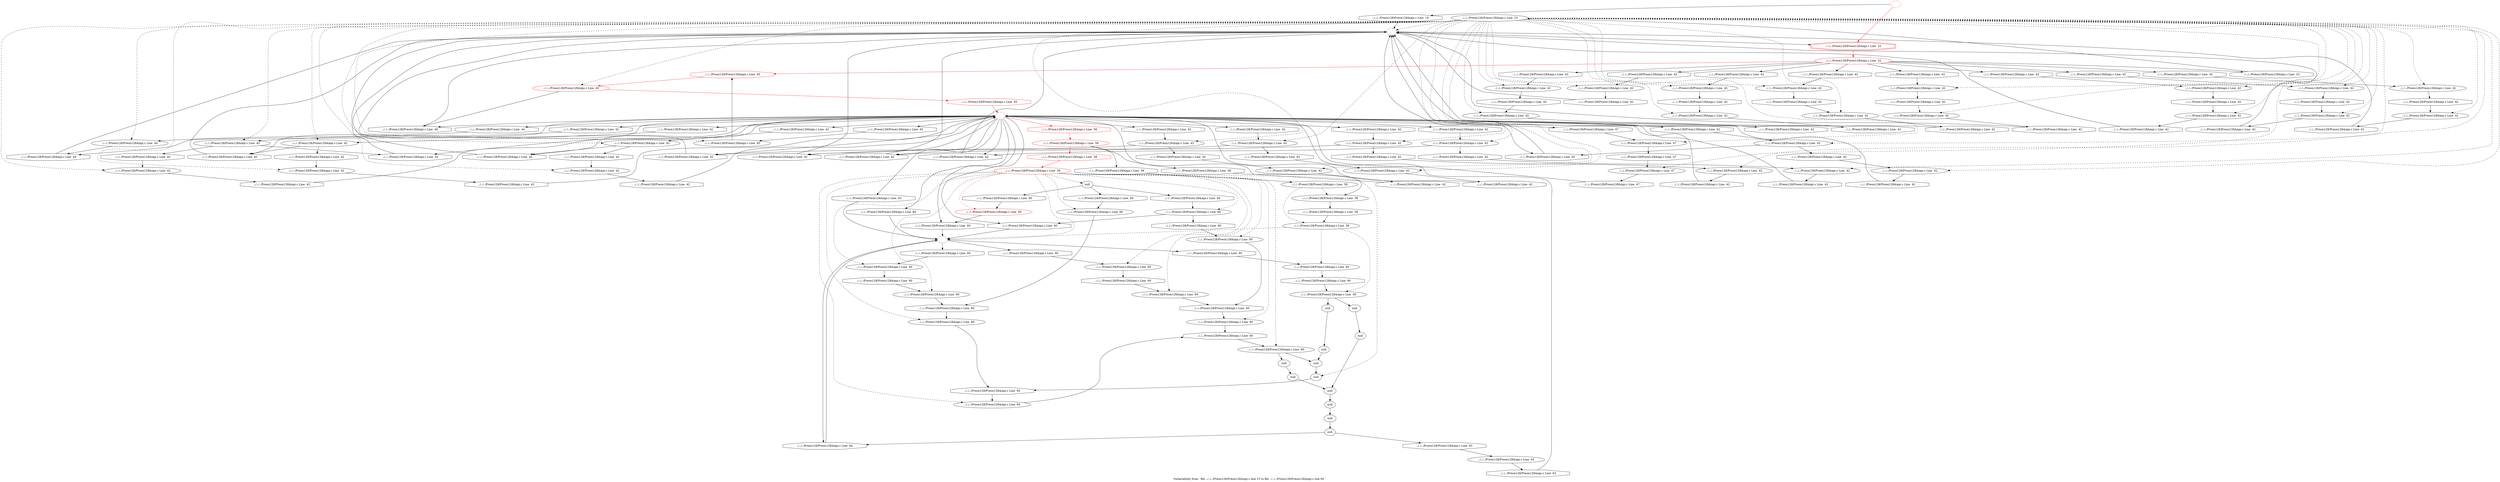 digraph "Vulnerability from 'file ../../../Preon128/Preon128A/api.c line 15 to file ../../../Preon128/Preon128A/api.c line 60 '  "{
label="Vulnerability from  'file ../../../Preon128/Preon128A/api.c line 15 to file ../../../Preon128/Preon128A/api.c line 60 ' ";
node_3002[shape=ellipse,style=solid,label="../../../Preon128/Preon128A/api.c Line  23"]
node_2997[shape=ellipse,style=dashed,label=""]
"node_3002"->"node_2997" [style=dashed]
node_3084[shape=ellipse,style=solid,label="../../../Preon128/Preon128A/api.c Line  42"]
"node_3002"->"node_3084" [style=dashed]
node_3091[shape=ellipse,style=solid,label="../../../Preon128/Preon128A/api.c Line  44"]
"node_3002"->"node_3091" [style=dashed]
node_3071[shape=ellipse,style=solid,label="../../../Preon128/Preon128A/api.c Line  42"]
"node_3002"->"node_3071" [style=dashed]
node_3035[shape=ellipse,style=solid,label="../../../Preon128/Preon128A/api.c Line  42"]
"node_3002"->"node_3035" [style=dashed]
node_3094[shape=ellipse,style=solid,label="../../../Preon128/Preon128A/api.c Line  45"]
"node_3002"->"node_3094" [style=dashed]
node_3026[shape=ellipse,style=solid,label="../../../Preon128/Preon128A/api.c Line  42"]
"node_3002"->"node_3026" [style=dashed]
node_3080[shape=ellipse,style=solid,label="../../../Preon128/Preon128A/api.c Line  42"]
"node_3002"->"node_3080" [style=dashed]
node_3008[shape=ellipse,style=solid,label="../../../Preon128/Preon128A/api.c Line  42"]
"node_3002"->"node_3008" [style=dashed]
node_3073[shape=ellipse,style=solid,label="../../../Preon128/Preon128A/api.c Line  42"]
"node_3002"->"node_3073" [style=dashed]
node_3006[shape=ellipse,style=solid,label="../../../Preon128/Preon128A/api.c Line  42"]
"node_3002"->"node_3006" [style=dashed]
node_3040[shape=ellipse,style=solid,label="../../../Preon128/Preon128A/api.c Line  42"]
"node_3002"->"node_3040" [style=dashed]
node_3028[shape=ellipse,style=solid,label="../../../Preon128/Preon128A/api.c Line  42"]
"node_3002"->"node_3028" [style=dashed]
node_3096[shape=ellipse,style=solid,label="../../../Preon128/Preon128A/api.c Line  45", color=red]
"node_3002"->"node_3096" [style=dashed]
node_3051[shape=ellipse,style=solid,label="../../../Preon128/Preon128A/api.c Line  42"]
"node_3002"->"node_3051" [style=dashed]
node_3004[shape=ellipse,style=solid,label="../../../Preon128/Preon128A/api.c Line  42"]
"node_3002"->"node_3004" [style=dashed]
node_3100[shape=ellipse,style=solid,label="../../../Preon128/Preon128A/api.c Line  47"]
"node_3002"->"node_3100" [style=dashed]
node_3102[shape=ellipse,style=solid,label="../../../Preon128/Preon128A/api.c Line  47"]
"node_3002"->"node_3102" [style=dashed]
node_3042[shape=ellipse,style=solid,label="../../../Preon128/Preon128A/api.c Line  42"]
"node_3002"->"node_3042" [style=dashed]
node_3017[shape=ellipse,style=solid,label="../../../Preon128/Preon128A/api.c Line  42"]
"node_3002"->"node_3017" [style=dashed]
node_3015[shape=ellipse,style=solid,label="../../../Preon128/Preon128A/api.c Line  42"]
"node_3002"->"node_3015" [style=dashed]
node_3082[shape=ellipse,style=solid,label="../../../Preon128/Preon128A/api.c Line  42"]
"node_3002"->"node_3082" [style=dashed]
node_3013[shape=ellipse,style=solid,label="../../../Preon128/Preon128A/api.c Line  42"]
"node_3002"->"node_3013" [style=dashed]
node_3053[shape=ellipse,style=solid,label="../../../Preon128/Preon128A/api.c Line  42"]
"node_3002"->"node_3053" [style=dashed]
node_3069[shape=ellipse,style=solid,label="../../../Preon128/Preon128A/api.c Line  42"]
"node_3002"->"node_3069" [style=dashed]
node_3062[shape=ellipse,style=solid,label="../../../Preon128/Preon128A/api.c Line  42"]
"node_3002"->"node_3062" [style=dashed]
node_3019[shape=ellipse,style=solid,label="../../../Preon128/Preon128A/api.c Line  42"]
"node_3002"->"node_3019" [style=dashed]
node_3024[shape=ellipse,style=solid,label="../../../Preon128/Preon128A/api.c Line  42"]
"node_3002"->"node_3024" [style=dashed]
node_3037[shape=ellipse,style=solid,label="../../../Preon128/Preon128A/api.c Line  42"]
"node_3002"->"node_3037" [style=dashed]
node_3030[shape=ellipse,style=solid,label="../../../Preon128/Preon128A/api.c Line  42"]
"node_3002"->"node_3030" [style=dashed]
node_3064[shape=ellipse,style=solid,label="../../../Preon128/Preon128A/api.c Line  42"]
"node_3002"->"node_3064" [style=dashed]
node_3049[shape=ellipse,style=solid,label="../../../Preon128/Preon128A/api.c Line  42"]
"node_3002"->"node_3049" [style=dashed]
node_3075[shape=ellipse,style=solid,label="../../../Preon128/Preon128A/api.c Line  42"]
"node_3002"->"node_3075" [style=dashed]
node_3086[shape=ellipse,style=solid,label="../../../Preon128/Preon128A/api.c Line  42"]
"node_3002"->"node_3086" [style=dashed]
node_3060[shape=ellipse,style=solid,label="../../../Preon128/Preon128A/api.c Line  42"]
"node_3002"->"node_3060" [style=dashed]
node_3047[shape=ellipse,style=solid,label="../../../Preon128/Preon128A/api.c Line  42"]
"node_3002"->"node_3047" [style=dashed]
node_3058[shape=ellipse,style=solid,label="../../../Preon128/Preon128A/api.c Line  42"]
"node_3002"->"node_3058" [style=dashed]
node_3001[shape=doubleoctagon,style=solid,label="../../../Preon128/Preon128A/api.c Line  22", color=red]
node_3000[shape=ellipse,style=solid,label="../../../Preon128/Preon128A/api.c Line  22", color=red]
"node_3001"->"node_3000" [color=red]
node_3003[shape=octagon,style=solid,label="../../../Preon128/Preon128A/api.c Line  23"]
"node_3000"->"node_3003"
node_3036[shape=octagon,style=solid,label="../../../Preon128/Preon128A/api.c Line  42"]
"node_3000"->"node_3036"
node_3005[shape=octagon,style=solid,label="../../../Preon128/Preon128A/api.c Line  42"]
"node_3000"->"node_3005"
node_3097[shape=octagon,style=solid,label="../../../Preon128/Preon128A/api.c Line  45", color=red]
"node_3000"->"node_3097" [color=red]
node_3070[shape=octagon,style=solid,label="../../../Preon128/Preon128A/api.c Line  42"]
"node_3000"->"node_3070"
node_3025[shape=octagon,style=solid,label="../../../Preon128/Preon128A/api.c Line  42"]
"node_3000"->"node_3025"
node_3081[shape=octagon,style=solid,label="../../../Preon128/Preon128A/api.c Line  42"]
"node_3000"->"node_3081"
node_3014[shape=octagon,style=solid,label="../../../Preon128/Preon128A/api.c Line  42"]
"node_3000"->"node_3014"
node_3048[shape=octagon,style=solid,label="../../../Preon128/Preon128A/api.c Line  42"]
"node_3000"->"node_3048"
node_3059[shape=octagon,style=solid,label="../../../Preon128/Preon128A/api.c Line  42"]
"node_3000"->"node_3059"
node_2999[shape=ellipse,style=dashed,label="", color=red]
"node_2999"->"node_3001" [color=red]
node_2998[shape=octagon,style=solid,label="../../../Preon128/Preon128A/api.c Line  19"]
"node_2999"->"node_2998"
"node_2998"->"node_2997"
"node_2997"->"node_3001"
node_2996[shape=ellipse,style=dashed,label="", color=red]
node_3067[shape=octagon,style=solid,label="../../../Preon128/Preon128A/api.c Line  42"]
"node_2996"->"node_3067"
node_3089[shape=octagon,style=solid,label="../../../Preon128/Preon128A/api.c Line  42"]
"node_2996"->"node_3089"
node_3092[shape=octagon,style=solid,label="../../../Preon128/Preon128A/api.c Line  44"]
"node_2996"->"node_3092"
node_3093[shape=octagon,style=solid,label="../../../Preon128/Preon128A/api.c Line  44"]
"node_2996"->"node_3093"
node_3078[shape=octagon,style=solid,label="../../../Preon128/Preon128A/api.c Line  42"]
"node_2996"->"node_3078"
node_3007[shape=octagon,style=solid,label="../../../Preon128/Preon128A/api.c Line  42"]
"node_2996"->"node_3007"
node_3134[shape=octagon,style=solid,label="../../../Preon128/Preon128A/api.c Line  60"]
"node_2996"->"node_3134"
node_3074[shape=octagon,style=solid,label="../../../Preon128/Preon128A/api.c Line  42"]
"node_2996"->"node_3074"
node_3095[shape=octagon,style=solid,label="../../../Preon128/Preon128A/api.c Line  45"]
"node_2996"->"node_3095"
node_3159[shape=octagon,style=solid,label="../../../Preon128/Preon128A/api.c Line  62"]
"node_2996"->"node_3159"
node_3011[shape=octagon,style=solid,label="../../../Preon128/Preon128A/api.c Line  42"]
"node_2996"->"node_3011"
node_3041[shape=octagon,style=solid,label="../../../Preon128/Preon128A/api.c Line  42"]
"node_2996"->"node_3041"
node_3052[shape=octagon,style=solid,label="../../../Preon128/Preon128A/api.c Line  42"]
"node_2996"->"node_3052"
node_3099[shape=octagon,style=solid,label="../../../Preon128/Preon128A/api.c Line  46"]
"node_2996"->"node_3099"
node_3101[shape=octagon,style=solid,label="../../../Preon128/Preon128A/api.c Line  47"]
"node_2996"->"node_3101"
node_3018[shape=octagon,style=solid,label="../../../Preon128/Preon128A/api.c Line  42"]
"node_2996"->"node_3018"
node_3045[shape=octagon,style=solid,label="../../../Preon128/Preon128A/api.c Line  42"]
"node_2996"->"node_3045"
node_3105[shape=octagon,style=solid,label="../../../Preon128/Preon128A/api.c Line  56", color=red]
"node_2996"->"node_3105" [color=red]
node_3029[shape=octagon,style=solid,label="../../../Preon128/Preon128A/api.c Line  42"]
"node_2996"->"node_3029"
node_3113[shape=octagon,style=solid,label="../../../Preon128/Preon128A/api.c Line  60"]
"node_2996"->"node_3113"
node_3085[shape=octagon,style=solid,label="../../../Preon128/Preon128A/api.c Line  42"]
"node_2996"->"node_3085"
node_3033[shape=octagon,style=solid,label="../../../Preon128/Preon128A/api.c Line  42"]
"node_2996"->"node_3033"
node_3150[shape=octagon,style=solid,label="../../../Preon128/Preon128A/api.c Line  60"]
"node_2996"->"node_3150"
node_3056[shape=octagon,style=solid,label="../../../Preon128/Preon128A/api.c Line  42"]
"node_2996"->"node_3056"
node_3063[shape=octagon,style=solid,label="../../../Preon128/Preon128A/api.c Line  42"]
"node_2996"->"node_3063"
node_3022[shape=octagon,style=solid,label="../../../Preon128/Preon128A/api.c Line  42"]
"node_2996"->"node_3022"
node_3137[shape=ellipse,style=solid,label="null"]
node_3136[shape=octagon,style=solid,label="../../../Preon128/Preon128A/api.c Line  60"]
"node_3137"->"node_3136"
node_3152[shape=octagon,style=solid,label="../../../Preon128/Preon128A/api.c Line  60"]
"node_3137"->"node_3152"
node_3141[shape=octagon,style=solid,label="../../../Preon128/Preon128A/api.c Line  60"]
"node_3137"->"node_3141"
node_3138[shape=ellipse,style=solid,label="../../../Preon128/Preon128A/api.c Line  60"]
node_3129[shape=octagon,style=solid,label="../../../Preon128/Preon128A/api.c Line  60"]
"node_3138"->"node_3129"
"node_3067"->"node_2997"
node_3068[shape=octagon,style=solid,label="../../../Preon128/Preon128A/api.c Line  42"]
"node_3068"->"node_2997"
node_3034[shape=octagon,style=solid,label="../../../Preon128/Preon128A/api.c Line  42"]
"node_3034"->"node_2997"
"node_3089"->"node_2997"
node_3090[shape=octagon,style=solid,label="../../../Preon128/Preon128A/api.c Line  42"]
"node_3090"->"node_2997"
node_3145[shape=octagon,style=solid,label="../../../Preon128/Preon128A/api.c Line  60"]
node_3144[shape=ellipse,style=solid,label="../../../Preon128/Preon128A/api.c Line  60"]
"node_3145"->"node_3144"
node_3146[shape=ellipse,style=solid,label="../../../Preon128/Preon128A/api.c Line  60"]
"node_3146"->"node_3145"
node_3153[shape=ellipse,style=solid,label="null"]
node_3143[shape=octagon,style=solid,label="../../../Preon128/Preon128A/api.c Line  60"]
"node_3153"->"node_3143"
node_3154[shape=octagon,style=solid,label="null"]
"node_3154"->"node_3153"
node_3039[shape=octagon,style=solid,label="../../../Preon128/Preon128A/api.c Line  47"]
"node_3039"->"node_2996"
node_3050[shape=octagon,style=solid,label="../../../Preon128/Preon128A/api.c Line  42"]
"node_3050"->"node_3049"
"node_3084"->"node_3089"
node_3087[shape=octagon,style=solid,label="../../../Preon128/Preon128A/api.c Line  42"]
"node_3084"->"node_3087"
"node_3091"->"node_3093"
"node_3092"->"node_3091"
node_3079[shape=octagon,style=solid,label="../../../Preon128/Preon128A/api.c Line  42"]
"node_3071"->"node_3079"
node_3157[shape=ellipse,style=solid,label="null"]
node_3161[shape=octagon,style=solid,label="../../../Preon128/Preon128A/api.c Line  63"]
"node_3157"->"node_3161"
node_3163[shape=octagon,style=solid,label="../../../Preon128/Preon128A/api.c Line  64"]
"node_3157"->"node_3163"
node_3158[shape=octagon,style=solid,label="null"]
"node_3158"->"node_3157"
"node_3003"->"node_3002"
node_3038[shape=octagon,style=solid,label="../../../Preon128/Preon128A/api.c Line  42"]
"node_3035"->"node_3038"
node_3010[shape=octagon,style=solid,label="../../../Preon128/Preon128A/api.c Line  42"]
"node_3010"->"node_2996"
"node_3093"->"node_2997"
"node_3094"->"node_3097"
"node_3026"->"node_3034"
node_3009[shape=octagon,style=solid,label="../../../Preon128/Preon128A/api.c Line  42"]
"node_3009"->"node_3008"
node_3083[shape=octagon,style=solid,label="../../../Preon128/Preon128A/api.c Line  42"]
"node_3080"->"node_3083"
node_3032[shape=octagon,style=solid,label="../../../Preon128/Preon128A/api.c Line  42"]
"node_3032"->"node_2996"
"node_3036"->"node_3035"
"node_3008"->"node_3010"
node_3072[shape=octagon,style=solid,label="../../../Preon128/Preon128A/api.c Line  42"]
"node_3072"->"node_3071"
node_3135[shape=ellipse,style=solid,label="../../../Preon128/Preon128A/api.c Line  60", color=red]
"node_3135"->"node_3134"
"node_3136"->"node_3135"
node_3147[shape=octagon,style=solid,label="../../../Preon128/Preon128A/api.c Line  60"]
"node_3147"->"node_3146"
node_3148[shape=ellipse,style=solid,label="../../../Preon128/Preon128A/api.c Line  60"]
"node_3148"->"node_3147"
node_3139[shape=octagon,style=solid,label="../../../Preon128/Preon128A/api.c Line  60"]
"node_3139"->"node_3138"
node_3140[shape=ellipse,style=solid,label="../../../Preon128/Preon128A/api.c Line  60"]
"node_3140"->"node_3139"
"node_3140"->"node_3150"
"node_3087"->"node_3086"
node_3088[shape=octagon,style=solid,label="../../../Preon128/Preon128A/api.c Line  42"]
"node_3088"->"node_2996"
"node_3073"->"node_3078"
node_3076[shape=octagon,style=solid,label="../../../Preon128/Preon128A/api.c Line  42"]
"node_3073"->"node_3076"
"node_3078"->"node_2997"
node_3027[shape=octagon,style=solid,label="../../../Preon128/Preon128A/api.c Line  42"]
"node_3027"->"node_3026"
"node_3007"->"node_3006"
node_3044[shape=octagon,style=solid,label="../../../Preon128/Preon128A/api.c Line  42"]
"node_3044"->"node_2996"
"node_3006"->"node_3009"
"node_3006"->"node_3011"
"node_3005"->"node_3004"
node_3133[shape=octagon,style=solid,label="../../../Preon128/Preon128A/api.c Line  60"]
node_3132[shape=ellipse,style=solid,label="../../../Preon128/Preon128A/api.c Line  60"]
"node_3133"->"node_3132"
node_3112[shape=ellipse,style=dashed,label=""]
"node_3134"->"node_3112"
node_3142[shape=ellipse,style=solid,label="../../../Preon128/Preon128A/api.c Line  60"]
"node_3143"->"node_3142"
"node_3144"->"node_3143"
node_3031[shape=octagon,style=solid,label="../../../Preon128/Preon128A/api.c Line  42"]
"node_3031"->"node_3030"
"node_3040"->"node_3045"
node_3043[shape=octagon,style=solid,label="../../../Preon128/Preon128A/api.c Line  42"]
"node_3040"->"node_3043"
"node_3074"->"node_3073"
"node_3028"->"node_3031"
"node_3028"->"node_3033"
"node_3095"->"node_3094"
node_3098[shape=octagon,style=solid,label="../../../Preon128/Preon128A/api.c Line  45", color=red]
"node_3096"->"node_3098" [color=red]
"node_3096"->"node_3099"
"node_3159"->"node_3112"
node_3160[shape=ellipse,style=solid,label="../../../Preon128/Preon128A/api.c Line  63"]
node_3162[shape=octagon,style=solid,label="../../../Preon128/Preon128A/api.c Line  63"]
"node_3160"->"node_3162"
node_3065[shape=octagon,style=solid,label="../../../Preon128/Preon128A/api.c Line  42"]
"node_3065"->"node_3064"
node_3054[shape=octagon,style=solid,label="../../../Preon128/Preon128A/api.c Line  42"]
"node_3051"->"node_3054"
"node_3051"->"node_3056"
"node_3097"->"node_3096" [color=red]
"node_3098"->"node_2996" [color=red]
"node_3070"->"node_3069"
node_3012[shape=octagon,style=solid,label="../../../Preon128/Preon128A/api.c Line  42"]
"node_3004"->"node_3012"
"node_3011"->"node_2997"
"node_3025"->"node_3024"
"node_3041"->"node_3040"
"node_3052"->"node_3051"
"node_3099"->"node_2997"
node_3103[shape=octagon,style=solid,label="../../../Preon128/Preon128A/api.c Line  47"]
"node_3100"->"node_3103"
"node_3101"->"node_3100"
"node_3102"->"node_3039"
"node_3018"->"node_3017"
"node_3042"->"node_3044"
node_3077[shape=octagon,style=solid,label="../../../Preon128/Preon128A/api.c Line  42"]
"node_3077"->"node_2996"
node_3046[shape=octagon,style=solid,label="../../../Preon128/Preon128A/api.c Line  42"]
"node_3046"->"node_2997"
"node_3103"->"node_3102"
node_3104[shape=ellipse,style=solid,label="../../../Preon128/Preon128A/api.c Line  56", color=red]
node_3107[shape=octagon,style=solid,label="../../../Preon128/Preon128A/api.c Line  58"]
"node_3104"->"node_3107"
node_3109[shape=octagon,style=solid,label="../../../Preon128/Preon128A/api.c Line  58"]
"node_3104"->"node_3109"
node_3123[shape=octagon,style=solid,label="../../../Preon128/Preon128A/api.c Line  58", color=red]
"node_3104"->"node_3123" [color=red]
"node_3017"->"node_3022"
node_3020[shape=octagon,style=solid,label="../../../Preon128/Preon128A/api.c Line  42"]
"node_3017"->"node_3020"
node_3016[shape=octagon,style=solid,label="../../../Preon128/Preon128A/api.c Line  42"]
"node_3016"->"node_3015"
"node_3045"->"node_2997"
"node_3105"->"node_3104" [color=red]
node_3106[shape=ellipse,style=solid,label="../../../Preon128/Preon128A/api.c Line  58"]
node_3108[shape=ellipse,style=solid,label="../../../Preon128/Preon128A/api.c Line  58"]
"node_3106"->"node_3108" [style=dashed]
node_3110[shape=ellipse,style=solid,label="../../../Preon128/Preon128A/api.c Line  58"]
"node_3106"->"node_3110" [style=dashed]
"node_3107"->"node_3106"
node_3111[shape=octagon,style=solid,label="../../../Preon128/Preon128A/api.c Line  58"]
"node_3108"->"node_3111"
"node_3081"->"node_3080"
node_3023[shape=octagon,style=solid,label="../../../Preon128/Preon128A/api.c Line  42"]
"node_3015"->"node_3023"
"node_3161"->"node_3160"
"node_3162"->"node_2996"
"node_3082"->"node_3090"
"node_3014"->"node_3013"
"node_3109"->"node_3108"
"node_3110"->"node_3112" [style=dashed]
node_3114[shape=ellipse,style=solid,label="../../../Preon128/Preon128A/api.c Line  60"]
"node_3110"->"node_3114" [style=dashed]
node_3116[shape=ellipse,style=solid,label="../../../Preon128/Preon128A/api.c Line  60"]
"node_3110"->"node_3116" [style=dashed]
"node_3013"->"node_3016"
node_3155[shape=ellipse,style=solid,label="null"]
"node_3155"->"node_3158"
node_3156[shape=octagon,style=solid,label="null"]
"node_3156"->"node_3155"
node_3055[shape=octagon,style=solid,label="../../../Preon128/Preon128A/api.c Line  42"]
"node_3053"->"node_3055"
"node_3012"->"node_2997"
"node_3111"->"node_3110"
"node_3112"->"node_3133"
"node_3112"->"node_3163"
node_3115[shape=octagon,style=solid,label="../../../Preon128/Preon128A/api.c Line  60"]
"node_3112"->"node_3115"
node_3149[shape=octagon,style=solid,label="../../../Preon128/Preon128A/api.c Line  60"]
"node_3112"->"node_3149"
"node_3069"->"node_3072"
"node_3163"->"node_3112"
node_3061[shape=octagon,style=solid,label="../../../Preon128/Preon128A/api.c Line  42"]
"node_3061"->"node_3060"
node_3066[shape=octagon,style=solid,label="../../../Preon128/Preon128A/api.c Line  42"]
"node_3066"->"node_2996"
"node_3029"->"node_3028"
"node_3113"->"node_3112"
node_3117[shape=octagon,style=solid,label="../../../Preon128/Preon128A/api.c Line  60"]
"node_3114"->"node_3117"
"node_3062"->"node_3067"
"node_3062"->"node_3065"
node_3021[shape=octagon,style=solid,label="../../../Preon128/Preon128A/api.c Line  42"]
"node_3019"->"node_3021"
"node_3054"->"node_3053"
"node_3115"->"node_3114"
node_3119[shape=octagon,style=solid,label="null"]
"node_3116"->"node_3119"
node_3121[shape=octagon,style=solid,label="null"]
"node_3116"->"node_3121"
"node_3024"->"node_3027"
"node_3117"->"node_3116"
node_3118[shape=ellipse,style=solid,label="null"]
"node_3118"->"node_3156"
"node_3055"->"node_2996"
"node_3085"->"node_3084"
"node_3033"->"node_2997"
"node_3037"->"node_3046"
"node_3030"->"node_3032"
"node_3149"->"node_3148"
"node_3150"->"node_3112"
node_3151[shape=ellipse,style=solid,label="../../../Preon128/Preon128A/api.c Line  60"]
"node_3151"->"node_3145"
"node_3152"->"node_3151"
"node_3119"->"node_3118"
node_3120[shape=ellipse,style=solid,label="null"]
"node_3120"->"node_3154"
"node_3121"->"node_3120"
node_3122[shape=ellipse,style=solid,label="../../../Preon128/Preon128A/api.c Line  58", color=red]
"node_3122"->"node_3137" [style=dashed]
"node_3122"->"node_3138" [style=dashed]
"node_3122"->"node_3146" [style=dashed]
"node_3122"->"node_3153" [style=dashed]
"node_3122"->"node_3135" [color=red, style=dashed]
"node_3122"->"node_3148" [style=dashed]
"node_3122"->"node_3140" [style=dashed]
"node_3122"->"node_3144" [style=dashed]
"node_3122"->"node_3112" [style=dashed]
"node_3122"->"node_3151" [style=dashed]
node_3126[shape=ellipse,style=solid,label="../../../Preon128/Preon128A/api.c Line  60"]
"node_3122"->"node_3126" [style=dashed]
node_3128[shape=ellipse,style=solid,label="../../../Preon128/Preon128A/api.c Line  60"]
"node_3122"->"node_3128" [style=dashed]
node_3130[shape=ellipse,style=solid,label="../../../Preon128/Preon128A/api.c Line  60"]
"node_3122"->"node_3130" [style=dashed]
"node_3122"->"node_3132" [style=dashed]
"node_3122"->"node_3142" [style=dashed]
"node_3123"->"node_3122" [color=red]
node_3124[shape=ellipse,style=solid,label="null"]
"node_3124"->"node_3156"
"node_3064"->"node_3066"
"node_3056"->"node_2997"
node_3125[shape=octagon,style=solid,label="null"]
"node_3125"->"node_3124"
"node_3126"->"node_3154"
"node_3126"->"node_3125"
"node_3063"->"node_3062"
node_3127[shape=octagon,style=solid,label="../../../Preon128/Preon128A/api.c Line  60"]
"node_3127"->"node_3126"
"node_3128"->"node_3127"
"node_3043"->"node_3042"
"node_3129"->"node_3128"
"node_3130"->"node_3129"
node_3057[shape=octagon,style=solid,label="../../../Preon128/Preon128A/api.c Line  42"]
"node_3049"->"node_3057"
"node_3075"->"node_3077"
"node_3057"->"node_2997"
node_3131[shape=octagon,style=solid,label="../../../Preon128/Preon128A/api.c Line  60"]
"node_3131"->"node_3130"
"node_3132"->"node_3131"
"node_3023"->"node_2997"
"node_3022"->"node_2997"
"node_3048"->"node_3047"
"node_3079"->"node_2997"
"node_3021"->"node_2996"
"node_3076"->"node_3075"
"node_3086"->"node_3088"
"node_3060"->"node_3068"
"node_3020"->"node_3019"
"node_3083"->"node_3082"
"node_3047"->"node_3050"
"node_3038"->"node_3037"
"node_3141"->"node_3140"
"node_3142"->"node_3127"
"node_3059"->"node_3058"
"node_3058"->"node_3061"
}

